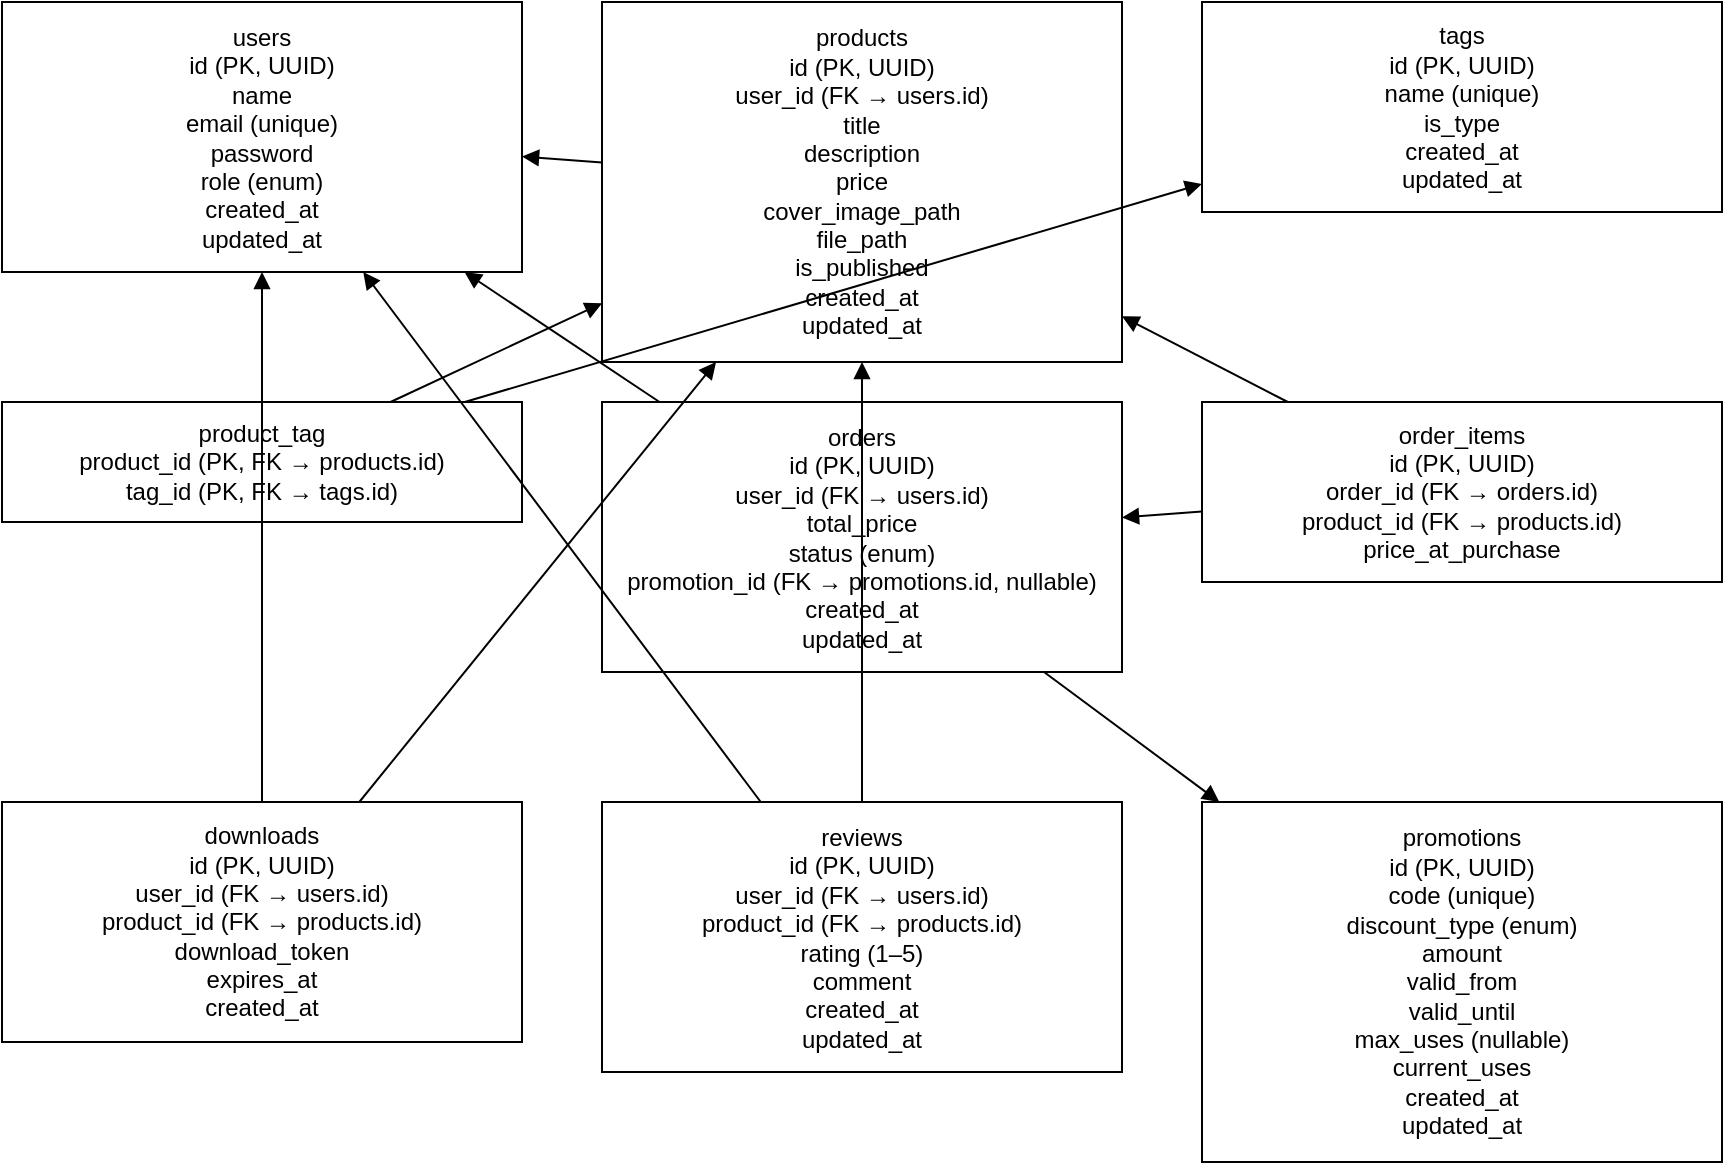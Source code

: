 <mxfile version="26.1.1">
  <diagram name="ERD" id="ZJsqTme5BdFIEOpRjtZw">
    <mxGraphModel dx="1194" dy="605" grid="1" gridSize="10" guides="1" tooltips="1" connect="1" arrows="1" fold="1" page="1" pageScale="1" pageWidth="827" pageHeight="1169" math="0" shadow="0">
      <root>
        <mxCell id="0" />
        <mxCell id="1" parent="0" />
        <mxCell id="LW36mt25fnmedZN8M17H-2" value="users&#xa;id (PK, UUID)&#xa;name&#xa;email (unique)&#xa;password&#xa;role (enum)&#xa;created_at&#xa;updated_at" style="shape=rectangle;whiteSpace=wrap;html=1;" vertex="1" parent="1">
          <mxGeometry x="100" y="100" width="260" height="135" as="geometry" />
        </mxCell>
        <mxCell id="LW36mt25fnmedZN8M17H-3" value="products&#xa;id (PK, UUID)&#xa;user_id (FK → users.id)&#xa;title&#xa;description&#xa;price&#xa;cover_image_path&#xa;file_path&#xa;is_published&#xa;created_at&#xa;updated_at" style="shape=rectangle;whiteSpace=wrap;html=1;" vertex="1" parent="1">
          <mxGeometry x="400" y="100" width="260" height="180" as="geometry" />
        </mxCell>
        <mxCell id="LW36mt25fnmedZN8M17H-4" value="tags&#xa;id (PK, UUID)&#xa;name (unique)&#xa;is_type&#xa;created_at&#xa;updated_at" style="shape=rectangle;whiteSpace=wrap;html=1;" vertex="1" parent="1">
          <mxGeometry x="700" y="100" width="260" height="105" as="geometry" />
        </mxCell>
        <mxCell id="LW36mt25fnmedZN8M17H-5" value="product_tag&#xa;product_id (PK, FK → products.id)&#xa;tag_id (PK, FK → tags.id)" style="shape=rectangle;whiteSpace=wrap;html=1;" vertex="1" parent="1">
          <mxGeometry x="100" y="300" width="260" height="60" as="geometry" />
        </mxCell>
        <mxCell id="LW36mt25fnmedZN8M17H-6" value="orders&#xa;id (PK, UUID)&#xa;user_id (FK → users.id)&#xa;total_price&#xa;status (enum)&#xa;promotion_id (FK → promotions.id, nullable)&#xa;created_at&#xa;updated_at" style="shape=rectangle;whiteSpace=wrap;html=1;" vertex="1" parent="1">
          <mxGeometry x="400" y="300" width="260" height="135" as="geometry" />
        </mxCell>
        <mxCell id="LW36mt25fnmedZN8M17H-7" value="order_items&#xa;id (PK, UUID)&#xa;order_id (FK → orders.id)&#xa;product_id (FK → products.id)&#xa;price_at_purchase" style="shape=rectangle;whiteSpace=wrap;html=1;" vertex="1" parent="1">
          <mxGeometry x="700" y="300" width="260" height="90" as="geometry" />
        </mxCell>
        <mxCell id="LW36mt25fnmedZN8M17H-8" value="downloads&#xa;id (PK, UUID)&#xa;user_id (FK → users.id)&#xa;product_id (FK → products.id)&#xa;download_token&#xa;expires_at&#xa;created_at" style="shape=rectangle;whiteSpace=wrap;html=1;" vertex="1" parent="1">
          <mxGeometry x="100" y="500" width="260" height="120" as="geometry" />
        </mxCell>
        <mxCell id="LW36mt25fnmedZN8M17H-9" value="reviews&#xa;id (PK, UUID)&#xa;user_id (FK → users.id)&#xa;product_id (FK → products.id)&#xa;rating (1–5)&#xa;comment&#xa;created_at&#xa;updated_at" style="shape=rectangle;whiteSpace=wrap;html=1;" vertex="1" parent="1">
          <mxGeometry x="400" y="500" width="260" height="135" as="geometry" />
        </mxCell>
        <mxCell id="LW36mt25fnmedZN8M17H-10" value="promotions&#xa;id (PK, UUID)&#xa;code (unique)&#xa;discount_type (enum)&#xa;amount&#xa;valid_from&#xa;valid_until&#xa;max_uses (nullable)&#xa;current_uses&#xa;created_at&#xa;updated_at" style="shape=rectangle;whiteSpace=wrap;html=1;" vertex="1" parent="1">
          <mxGeometry x="700" y="500" width="260" height="180" as="geometry" />
        </mxCell>
        <mxCell id="LW36mt25fnmedZN8M17H-11" style="endArrow=block;endFill=1;" edge="1" parent="1" source="LW36mt25fnmedZN8M17H-3" target="LW36mt25fnmedZN8M17H-2">
          <mxGeometry relative="1" as="geometry" />
        </mxCell>
        <mxCell id="LW36mt25fnmedZN8M17H-12" style="endArrow=block;endFill=1;" edge="1" parent="1" source="LW36mt25fnmedZN8M17H-5" target="LW36mt25fnmedZN8M17H-3">
          <mxGeometry relative="1" as="geometry" />
        </mxCell>
        <mxCell id="LW36mt25fnmedZN8M17H-13" style="endArrow=block;endFill=1;" edge="1" parent="1" source="LW36mt25fnmedZN8M17H-5" target="LW36mt25fnmedZN8M17H-4">
          <mxGeometry relative="1" as="geometry" />
        </mxCell>
        <mxCell id="LW36mt25fnmedZN8M17H-14" style="endArrow=block;endFill=1;" edge="1" parent="1" source="LW36mt25fnmedZN8M17H-6" target="LW36mt25fnmedZN8M17H-2">
          <mxGeometry relative="1" as="geometry" />
        </mxCell>
        <mxCell id="LW36mt25fnmedZN8M17H-15" style="endArrow=block;endFill=1;" edge="1" parent="1" source="LW36mt25fnmedZN8M17H-6" target="LW36mt25fnmedZN8M17H-10">
          <mxGeometry relative="1" as="geometry" />
        </mxCell>
        <mxCell id="LW36mt25fnmedZN8M17H-16" style="endArrow=block;endFill=1;" edge="1" parent="1" source="LW36mt25fnmedZN8M17H-7" target="LW36mt25fnmedZN8M17H-6">
          <mxGeometry relative="1" as="geometry" />
        </mxCell>
        <mxCell id="LW36mt25fnmedZN8M17H-17" style="endArrow=block;endFill=1;" edge="1" parent="1" source="LW36mt25fnmedZN8M17H-7" target="LW36mt25fnmedZN8M17H-3">
          <mxGeometry relative="1" as="geometry" />
        </mxCell>
        <mxCell id="LW36mt25fnmedZN8M17H-18" style="endArrow=block;endFill=1;" edge="1" parent="1" source="LW36mt25fnmedZN8M17H-8" target="LW36mt25fnmedZN8M17H-2">
          <mxGeometry relative="1" as="geometry" />
        </mxCell>
        <mxCell id="LW36mt25fnmedZN8M17H-19" style="endArrow=block;endFill=1;" edge="1" parent="1" source="LW36mt25fnmedZN8M17H-8" target="LW36mt25fnmedZN8M17H-3">
          <mxGeometry relative="1" as="geometry" />
        </mxCell>
        <mxCell id="LW36mt25fnmedZN8M17H-20" style="endArrow=block;endFill=1;" edge="1" parent="1" source="LW36mt25fnmedZN8M17H-9" target="LW36mt25fnmedZN8M17H-2">
          <mxGeometry relative="1" as="geometry" />
        </mxCell>
        <mxCell id="LW36mt25fnmedZN8M17H-21" style="endArrow=block;endFill=1;" edge="1" parent="1" source="LW36mt25fnmedZN8M17H-9" target="LW36mt25fnmedZN8M17H-3">
          <mxGeometry relative="1" as="geometry" />
        </mxCell>
      </root>
    </mxGraphModel>
  </diagram>
</mxfile>
